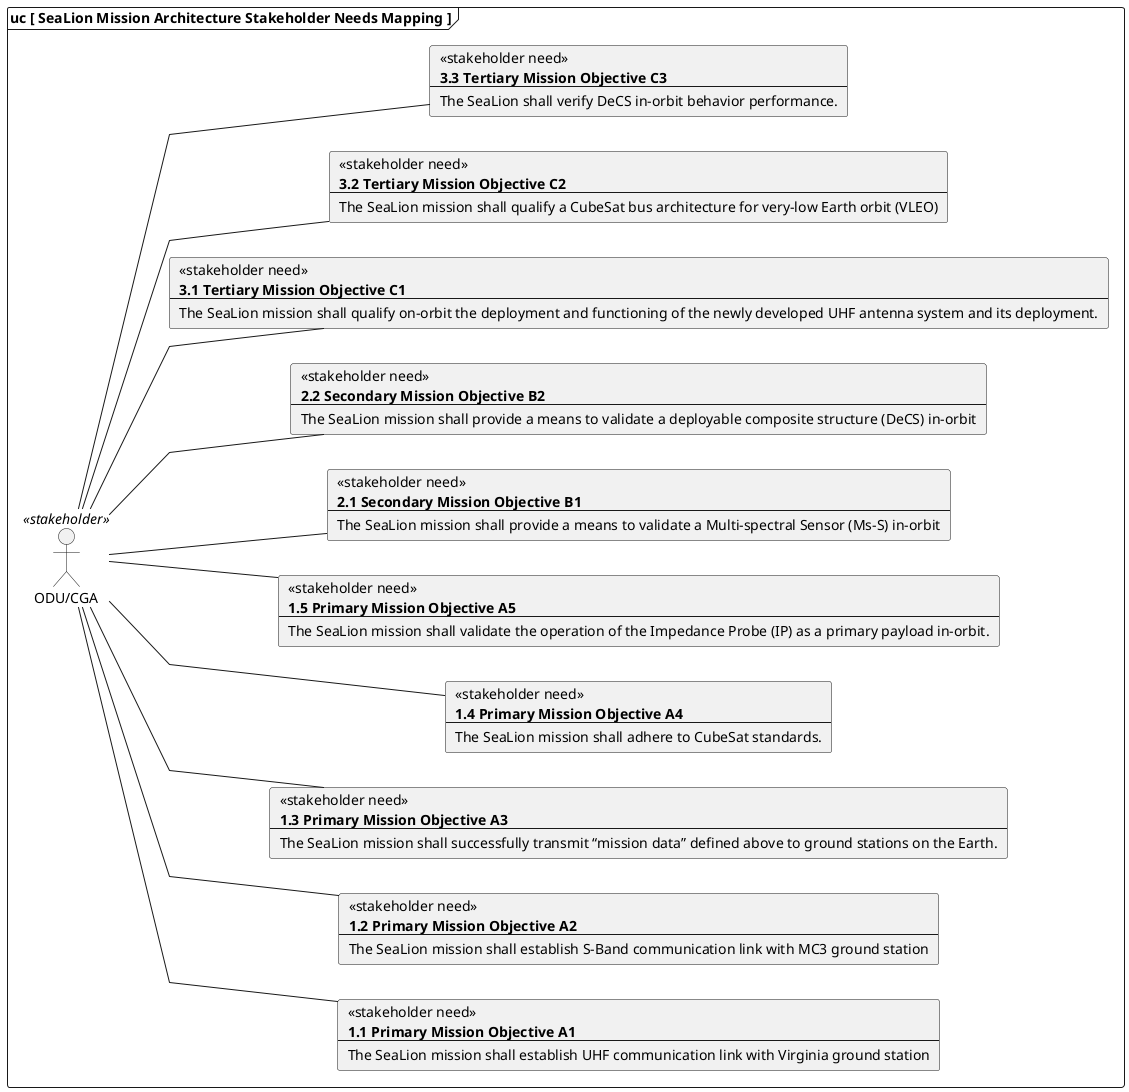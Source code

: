 @startuml
left to right direction
skinparam linetype polyline

/'
skinparam linetype ortho
'/

frame "uc [ SeaLion Mission Architecture Stakeholder Needs Mapping ]" {

    actor "ODU/CGA" <<stakeholder>> as sh

    
        card sn1_1 [
            <<stakeholder need>>
            <b>1.1 Primary Mission Objective A1</b>
            --
            The SeaLion mission shall establish UHF communication link with Virginia ground station
        ]
        sh -- sn1_1
    
        card sn1_2 [
            <<stakeholder need>>
            <b>1.2 Primary Mission Objective A2</b>
            --
            The SeaLion mission shall establish S-Band communication link with MC3 ground station
        ]
        sh -- sn1_2
    
        card sn1_3 [
            <<stakeholder need>>
            <b>1.3 Primary Mission Objective A3</b>
            --
            The SeaLion mission shall successfully transmit “mission data” defined above to ground stations on the Earth.
        ]
        sh -- sn1_3
    
        card sn1_4 [
            <<stakeholder need>>
            <b>1.4 Primary Mission Objective A4</b>
            --
            The SeaLion mission shall adhere to CubeSat standards.
        ]
        sh -- sn1_4
    
        card sn1_5 [
            <<stakeholder need>>
            <b>1.5 Primary Mission Objective A5</b>
            --
            The SeaLion mission shall validate the operation of the Impedance Probe (IP) as a primary payload in-orbit.
        ]
        sh -- sn1_5
    
        card sn2_1 [
            <<stakeholder need>>
            <b>2.1 Secondary Mission Objective B1</b>
            --
            The SeaLion mission shall provide a means to validate a Multi-spectral Sensor (Ms-S) in-orbit
        ]
        sh -- sn2_1
    
        card sn2_2 [
            <<stakeholder need>>
            <b>2.2 Secondary Mission Objective B2</b>
            --
            The SeaLion mission shall provide a means to validate a deployable composite structure (DeCS) in-orbit
        ]
        sh -- sn2_2
    
        card sn3_1 [
            <<stakeholder need>>
            <b>3.1 Tertiary Mission Objective C1</b>
            --
            The SeaLion mission shall qualify on-orbit the deployment and functioning of the newly developed UHF antenna system and its deployment.
        ]
        sh -- sn3_1
    
        card sn3_2 [
            <<stakeholder need>>
            <b>3.2 Tertiary Mission Objective C2</b>
            --
            The SeaLion mission shall qualify a CubeSat bus architecture for very-low Earth orbit (VLEO)
        ]
        sh -- sn3_2
    
        card sn3_3 [
            <<stakeholder need>>
            <b>3.3 Tertiary Mission Objective C3</b>
            --
            The SeaLion shall verify DeCS in-orbit behavior performance.
        ]
        sh -- sn3_3
    

}
@enduml
